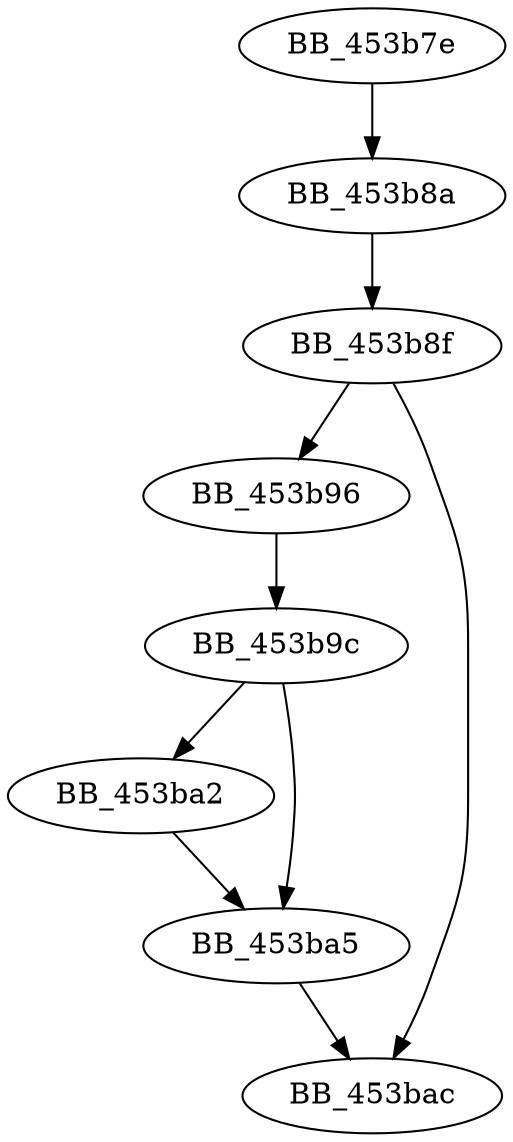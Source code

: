 DiGraph sub_453B7E{
BB_453b7e->BB_453b8a
BB_453b8a->BB_453b8f
BB_453b8f->BB_453b96
BB_453b8f->BB_453bac
BB_453b96->BB_453b9c
BB_453b9c->BB_453ba2
BB_453b9c->BB_453ba5
BB_453ba2->BB_453ba5
BB_453ba5->BB_453bac
}
